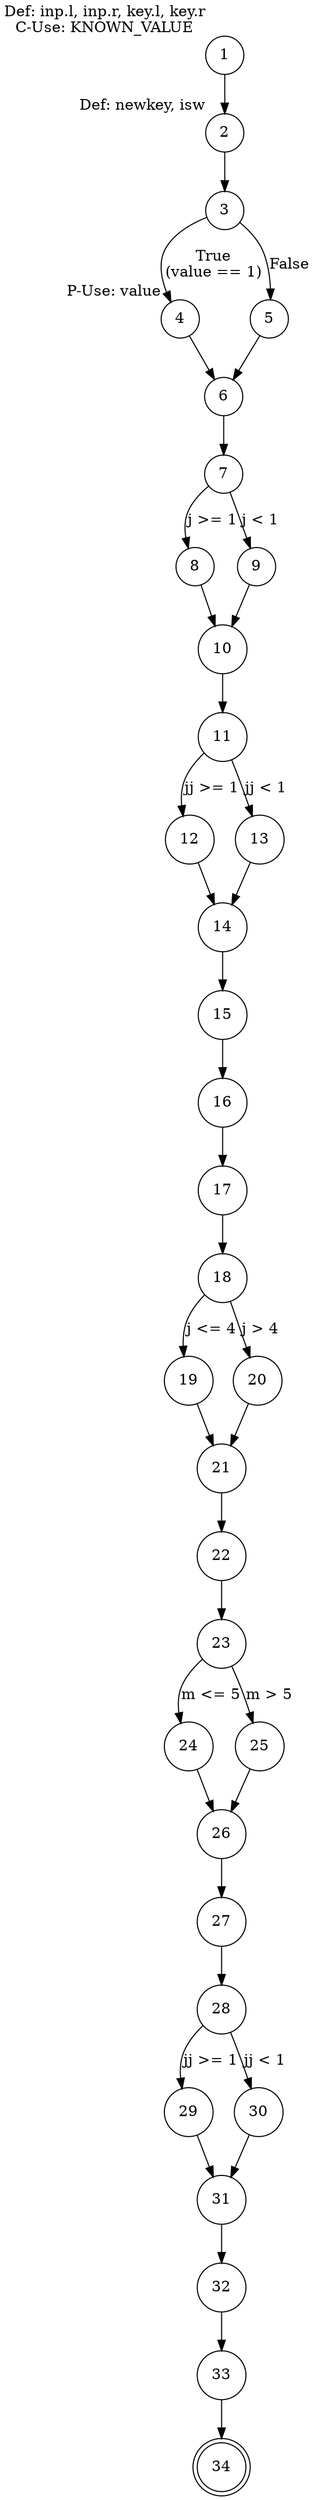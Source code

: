 digraph des {
    rankdir=TB;
    node [shape=circle];
    
    1 [label="1", xlabel="Def: inp.l, inp.r, key.l, key.r\nC-Use: KNOWN_VALUE"];
    2 [label="2", xlabel="Def: newkey, isw"];
    3 [label="3"];
    4 [label="4", xlabel="P-Use: value"];
    5 [label="5"];
    6 [label="6"];
    7 [label="7"];
    8 [label="8"];
    9 [label="9"];
    10 [label="10"];
    11 [label="11"];
    12 [label="12"];
    13 [label="13"];
    14 [label="14"];
    15 [label="15"];
    16 [label="16"];
    17 [label="17"];
    18 [label="18"];
    19 [label="19"];
    20 [label="20"];
    21 [label="21"];
    22 [label="22"];
    23 [label="23"];
    24 [label="24"];
    25 [label="25"];
    26 [label="26"];
    27 [label="27"];
    28 [label="28"];
    29 [label="29"];
    30 [label="30"];
    31 [label="31"];
    32 [label="32"];
    33 [label="33"];
    34 [label="34"];
    
    1 -> 2;
    2 -> 3;
    3 -> 4 [label="True\n(value == 1)"];
    3 -> 5 [label="False"];
    4 -> 6;
    5 -> 6;
    6 -> 7;
    7 -> 8 [label="j >= 1"];
    7 -> 9 [label="j < 1"];
    8 -> 10;
    9 -> 10;
    10 -> 11;
    11 -> 12 [label="jj >= 1"];
    11 -> 13 [label="jj < 1"];
    12 -> 14;
    13 -> 14;
    14 -> 15;
    15 -> 16;
    16 -> 17;
    17 -> 18;
    18 -> 19 [label="j <= 4"];
    18 -> 20 [label="j > 4"];
    19 -> 21;
    20 -> 21;
    21 -> 22;
    22 -> 23;
    23 -> 24 [label="m <= 5"];
    23 -> 25 [label="m > 5"];
    24 -> 26;
    25 -> 26;
    26 -> 27;
    27 -> 28;
    28 -> 29 [label="jj >= 1"];
    28 -> 30 [label="jj < 1"];
    29 -> 31;
    30 -> 31;
    31 -> 32;
    32 -> 33;
    33 -> 34;
    34 [shape=doublecircle];
}